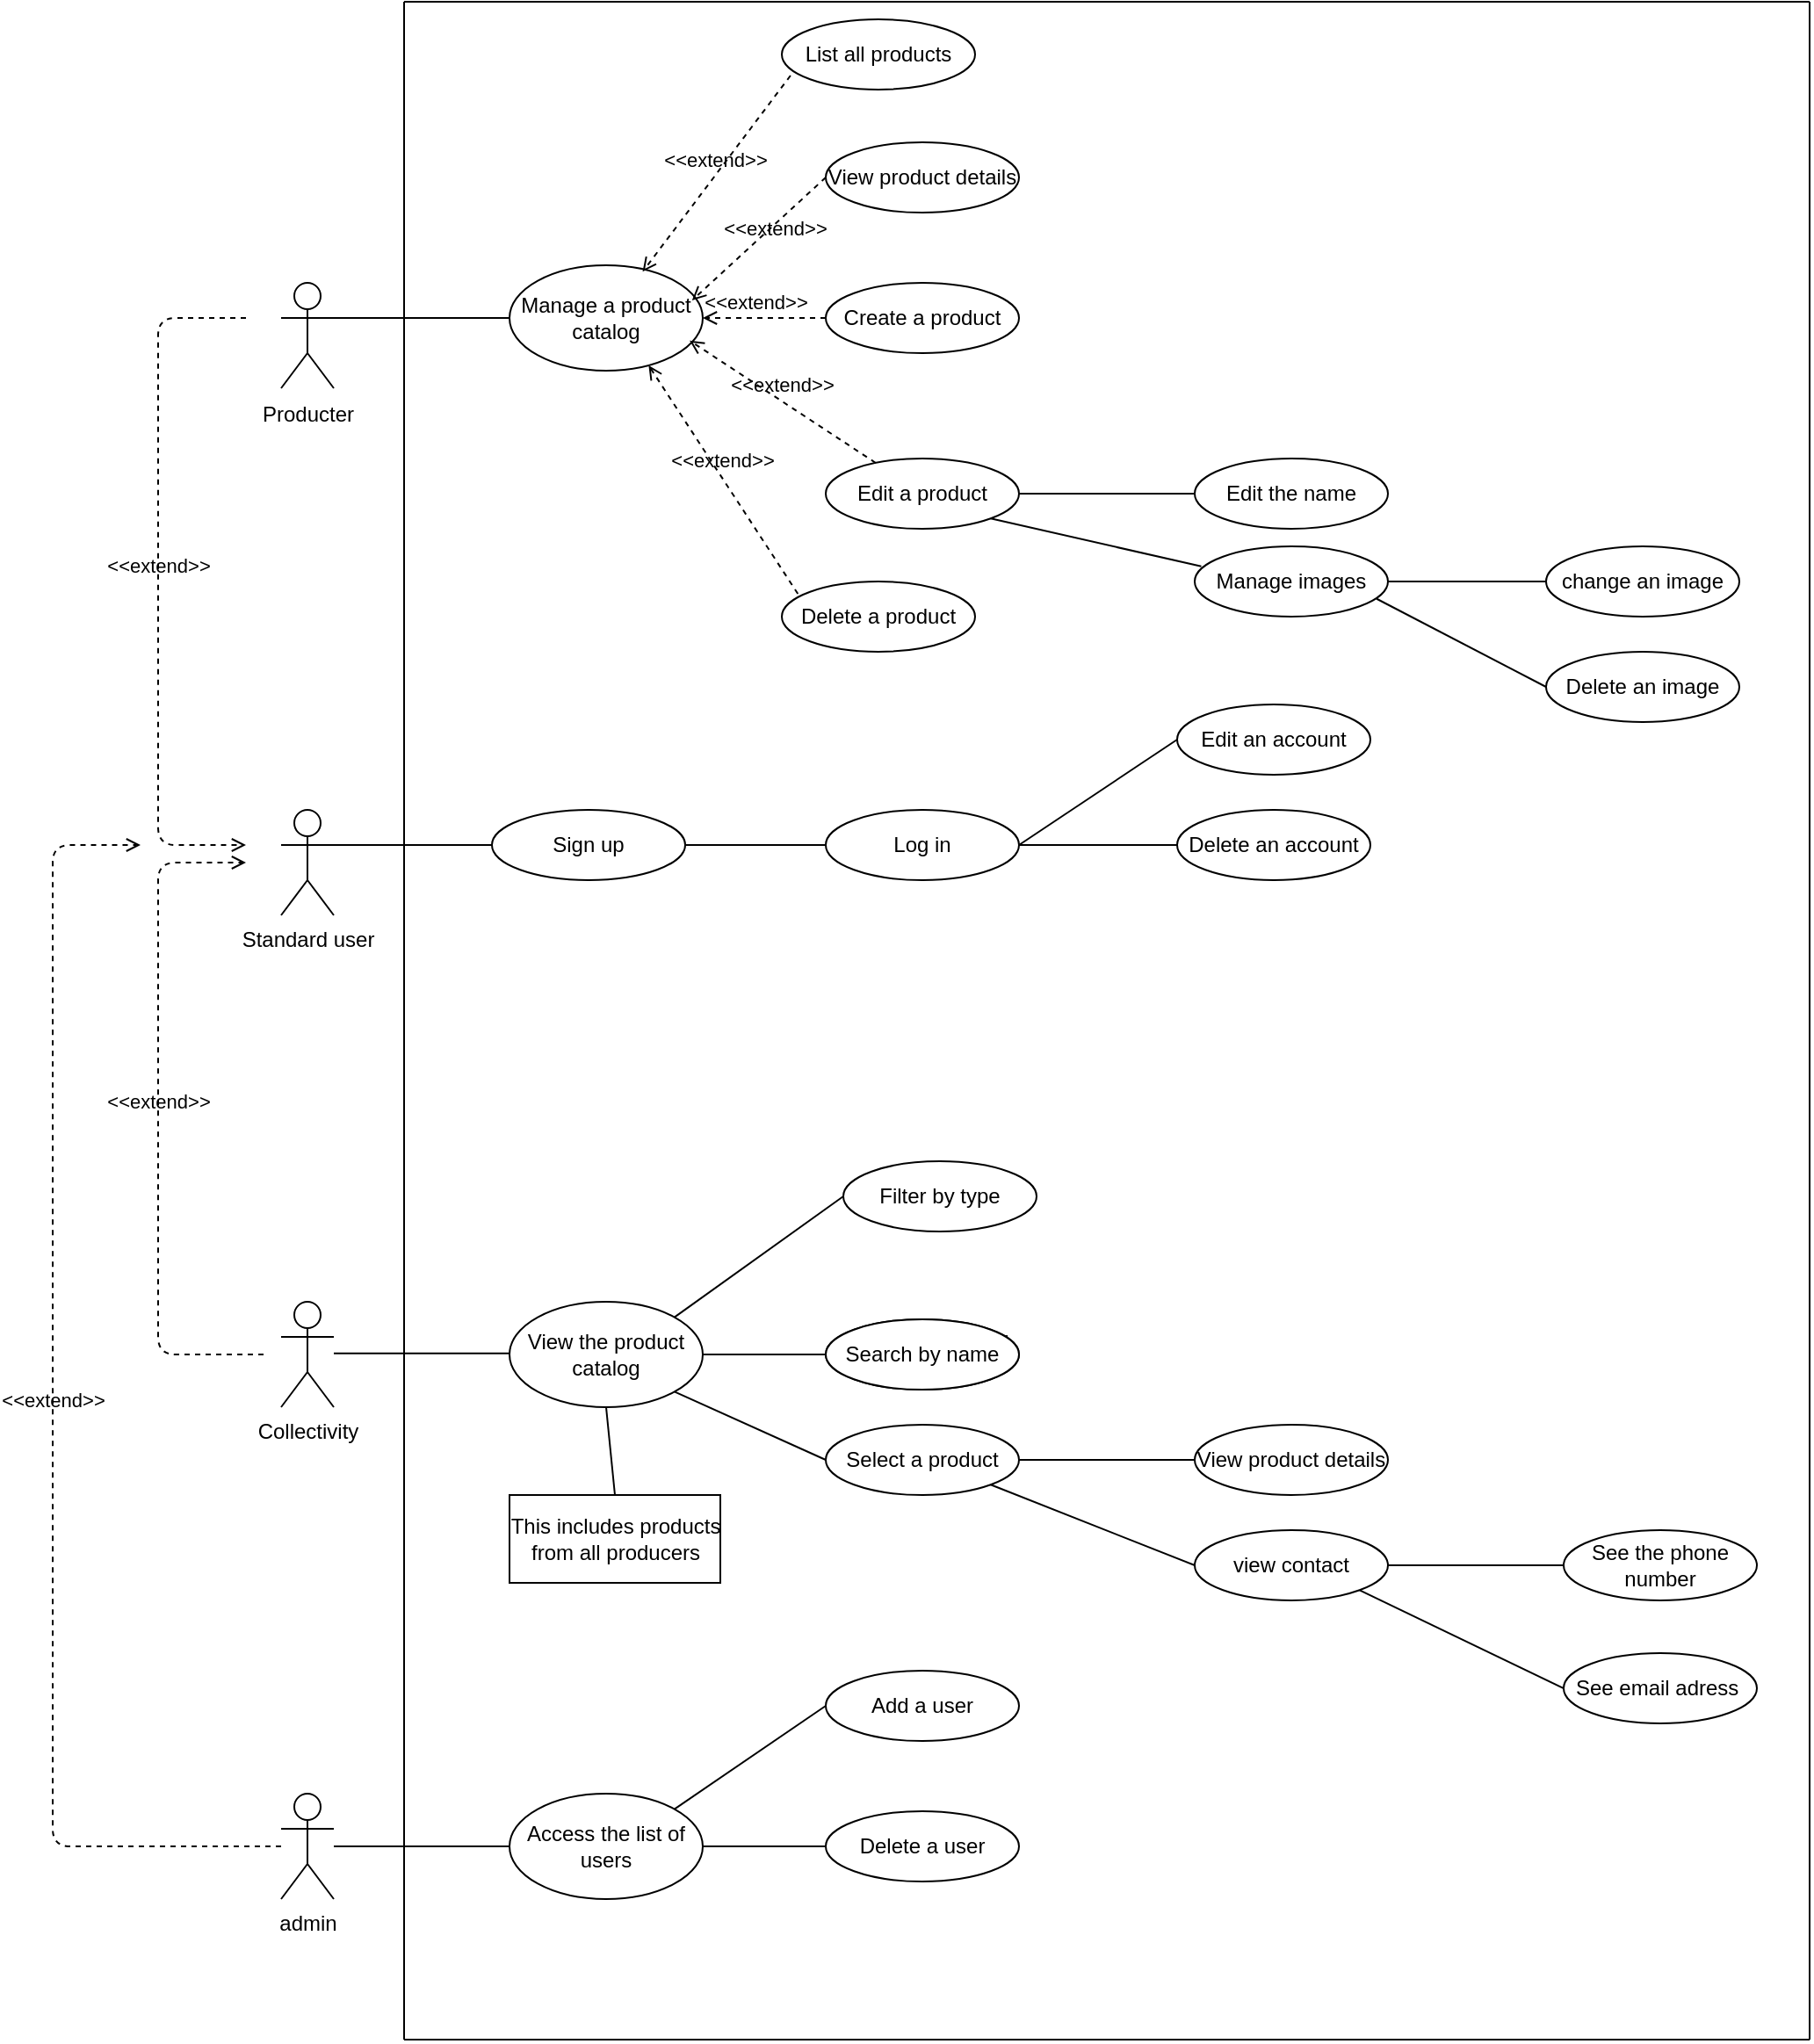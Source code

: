 <mxfile>
    <diagram id="OSmLDwIB5TuyYWbQwFw7" name="Page-1">
        <mxGraphModel dx="2625" dy="1763" grid="1" gridSize="10" guides="1" tooltips="1" connect="1" arrows="1" fold="1" page="1" pageScale="1" pageWidth="850" pageHeight="1100" math="0" shadow="0">
            <root>
                <mxCell id="0"/>
                <mxCell id="1" parent="0"/>
                <mxCell id="2" value="" style="shape=umlActor;verticalLabelPosition=bottom;verticalAlign=top;html=1;outlineConnect=0;" parent="1" vertex="1">
                    <mxGeometry x="-710" y="80" width="30" height="60" as="geometry"/>
                </mxCell>
                <mxCell id="3" value="Standard user" style="shape=umlActor;verticalLabelPosition=bottom;verticalAlign=top;html=1;outlineConnect=0;" parent="1" vertex="1">
                    <mxGeometry x="-710" y="380" width="30" height="60" as="geometry"/>
                </mxCell>
                <mxCell id="4" value="Collectivity" style="shape=umlActor;verticalLabelPosition=bottom;verticalAlign=top;html=1;outlineConnect=0;" parent="1" vertex="1">
                    <mxGeometry x="-710" y="660" width="30" height="60" as="geometry"/>
                </mxCell>
                <mxCell id="7" value="Producter" style="text;html=1;align=center;verticalAlign=middle;resizable=0;points=[];autosize=1;strokeColor=none;fillColor=none;" parent="1" vertex="1">
                    <mxGeometry x="-735" y="140" width="80" height="30" as="geometry"/>
                </mxCell>
                <mxCell id="19" value="" style="endArrow=none;html=1;exitX=1;exitY=0.333;exitDx=0;exitDy=0;exitPerimeter=0;" parent="1" source="3" edge="1">
                    <mxGeometry width="50" height="50" relative="1" as="geometry">
                        <mxPoint x="-480" y="330" as="sourcePoint"/>
                        <mxPoint x="-580.0" y="400" as="targetPoint"/>
                        <Array as="points">
                            <mxPoint x="-650" y="400"/>
                        </Array>
                    </mxGeometry>
                </mxCell>
                <mxCell id="22" value="" style="endArrow=none;html=1;exitX=1;exitY=0.333;exitDx=0;exitDy=0;exitPerimeter=0;" parent="1" source="2" edge="1">
                    <mxGeometry width="50" height="50" relative="1" as="geometry">
                        <mxPoint x="-480" y="330" as="sourcePoint"/>
                        <mxPoint x="-580" y="100" as="targetPoint"/>
                    </mxGeometry>
                </mxCell>
                <mxCell id="25" value="Manage a product catalog" style="ellipse;whiteSpace=wrap;html=1;" parent="1" vertex="1">
                    <mxGeometry x="-580" y="70" width="110" height="60" as="geometry"/>
                </mxCell>
                <mxCell id="26" value="View the product catalog" style="ellipse;whiteSpace=wrap;html=1;" parent="1" vertex="1">
                    <mxGeometry x="-580" y="660" width="110" height="60" as="geometry"/>
                </mxCell>
                <mxCell id="27" value="" style="endArrow=none;html=1;exitX=1;exitY=0.333;exitDx=0;exitDy=0;exitPerimeter=0;" parent="1" edge="1">
                    <mxGeometry width="50" height="50" relative="1" as="geometry">
                        <mxPoint x="-680" y="689.41" as="sourcePoint"/>
                        <mxPoint x="-580" y="689.41" as="targetPoint"/>
                    </mxGeometry>
                </mxCell>
                <mxCell id="30" value="List all products" style="ellipse;whiteSpace=wrap;html=1;" parent="1" vertex="1">
                    <mxGeometry x="-425" y="-70" width="110" height="40" as="geometry"/>
                </mxCell>
                <mxCell id="32" value="View product details" style="ellipse;whiteSpace=wrap;html=1;" parent="1" vertex="1">
                    <mxGeometry x="-400" width="110" height="40" as="geometry"/>
                </mxCell>
                <mxCell id="34" value="Create a product" style="ellipse;whiteSpace=wrap;html=1;" parent="1" vertex="1">
                    <mxGeometry x="-400" y="80" width="110" height="40" as="geometry"/>
                </mxCell>
                <mxCell id="36" value="Edit a product" style="ellipse;whiteSpace=wrap;html=1;" parent="1" vertex="1">
                    <mxGeometry x="-400" y="180" width="110" height="40" as="geometry"/>
                </mxCell>
                <mxCell id="38" value="Delete a product" style="ellipse;whiteSpace=wrap;html=1;" parent="1" vertex="1">
                    <mxGeometry x="-425" y="250" width="110" height="40" as="geometry"/>
                </mxCell>
                <mxCell id="40" value="" style="endArrow=none;html=1;entryX=0;entryY=0.5;entryDx=0;entryDy=0;" parent="1" source="36" target="41" edge="1">
                    <mxGeometry width="50" height="50" relative="1" as="geometry">
                        <mxPoint x="-300" y="180" as="sourcePoint"/>
                        <mxPoint x="-200" y="140" as="targetPoint"/>
                    </mxGeometry>
                </mxCell>
                <mxCell id="41" value="Edit the name" style="ellipse;whiteSpace=wrap;html=1;" parent="1" vertex="1">
                    <mxGeometry x="-190" y="180" width="110" height="40" as="geometry"/>
                </mxCell>
                <mxCell id="42" value="" style="endArrow=none;html=1;entryX=0.034;entryY=0.285;entryDx=0;entryDy=0;entryPerimeter=0;exitX=1;exitY=1;exitDx=0;exitDy=0;" parent="1" source="36" target="43" edge="1">
                    <mxGeometry width="50" height="50" relative="1" as="geometry">
                        <mxPoint x="-300" y="180" as="sourcePoint"/>
                        <mxPoint x="-220" y="200" as="targetPoint"/>
                    </mxGeometry>
                </mxCell>
                <mxCell id="43" value="Manage images" style="ellipse;whiteSpace=wrap;html=1;" parent="1" vertex="1">
                    <mxGeometry x="-190" y="230" width="110" height="40" as="geometry"/>
                </mxCell>
                <mxCell id="45" value="" style="endArrow=none;html=1;entryX=0;entryY=0.5;entryDx=0;entryDy=0;exitX=1;exitY=0.5;exitDx=0;exitDy=0;" parent="1" source="43" target="46" edge="1">
                    <mxGeometry width="50" height="50" relative="1" as="geometry">
                        <mxPoint x="-70" y="240" as="sourcePoint"/>
                        <mxPoint x="10" y="239" as="targetPoint"/>
                    </mxGeometry>
                </mxCell>
                <mxCell id="46" value="change an&amp;nbsp;&lt;span style=&quot;background-color: transparent;&quot;&gt;image&lt;/span&gt;" style="ellipse;whiteSpace=wrap;html=1;" parent="1" vertex="1">
                    <mxGeometry x="10" y="230" width="110" height="40" as="geometry"/>
                </mxCell>
                <mxCell id="47" value="" style="endArrow=none;html=1;exitX=0.942;exitY=0.747;exitDx=0;exitDy=0;exitPerimeter=0;entryX=0;entryY=0.5;entryDx=0;entryDy=0;" parent="1" source="43" target="48" edge="1">
                    <mxGeometry width="50" height="50" relative="1" as="geometry">
                        <mxPoint x="-70" y="250" as="sourcePoint"/>
                        <mxPoint x="10" y="290" as="targetPoint"/>
                    </mxGeometry>
                </mxCell>
                <mxCell id="48" value="Delete an image" style="ellipse;whiteSpace=wrap;html=1;" parent="1" vertex="1">
                    <mxGeometry x="10" y="290" width="110" height="40" as="geometry"/>
                </mxCell>
                <mxCell id="60" value="" style="endArrow=none;html=1;entryX=0;entryY=0.5;entryDx=0;entryDy=0;exitX=0;exitY=0.5;exitDx=0;exitDy=0;" parent="1" source="63" target="61" edge="1">
                    <mxGeometry width="50" height="50" relative="1" as="geometry">
                        <mxPoint x="-590" y="400" as="sourcePoint"/>
                        <mxPoint x="-400" y="350" as="targetPoint"/>
                    </mxGeometry>
                </mxCell>
                <mxCell id="62" value="" style="endArrow=none;html=1;entryX=0;entryY=0.5;entryDx=0;entryDy=0;startArrow=none;" parent="1" source="61" target="63" edge="1">
                    <mxGeometry width="50" height="50" relative="1" as="geometry">
                        <mxPoint x="-590" y="400" as="sourcePoint"/>
                        <mxPoint x="-400" y="400" as="targetPoint"/>
                    </mxGeometry>
                </mxCell>
                <mxCell id="63" value="Log in" style="ellipse;whiteSpace=wrap;html=1;" parent="1" vertex="1">
                    <mxGeometry x="-400" y="380" width="110" height="40" as="geometry"/>
                </mxCell>
                <mxCell id="64" value="" style="endArrow=none;html=1;exitX=1;exitY=0.5;exitDx=0;exitDy=0;entryX=0;entryY=0.5;entryDx=0;entryDy=0;" parent="1" source="63" target="65" edge="1">
                    <mxGeometry width="50" height="50" relative="1" as="geometry">
                        <mxPoint x="-496" y="425" as="sourcePoint"/>
                        <mxPoint x="-400" y="460" as="targetPoint"/>
                    </mxGeometry>
                </mxCell>
                <mxCell id="65" value="Edit an account" style="ellipse;whiteSpace=wrap;html=1;" parent="1" vertex="1">
                    <mxGeometry x="-200" y="320" width="110" height="40" as="geometry"/>
                </mxCell>
                <mxCell id="66" value="" style="endArrow=none;html=1;exitX=1;exitY=0.5;exitDx=0;exitDy=0;entryX=0;entryY=0.5;entryDx=0;entryDy=0;" parent="1" source="26" target="67" edge="1">
                    <mxGeometry width="50" height="50" relative="1" as="geometry">
                        <mxPoint x="-471.109" y="678.787" as="sourcePoint"/>
                        <mxPoint x="-400" y="690" as="targetPoint"/>
                        <Array as="points">
                            <mxPoint x="-440" y="690"/>
                        </Array>
                    </mxGeometry>
                </mxCell>
                <mxCell id="67" value="List the products" style="ellipse;whiteSpace=wrap;html=1;" parent="1" vertex="1">
                    <mxGeometry x="-400" y="670" width="110" height="40" as="geometry"/>
                </mxCell>
                <mxCell id="69" value="" style="endArrow=none;html=1;entryX=0;entryY=0.5;entryDx=0;entryDy=0;exitX=1;exitY=1;exitDx=0;exitDy=0;" parent="1" source="26" target="70" edge="1">
                    <mxGeometry width="50" height="50" relative="1" as="geometry">
                        <mxPoint x="-481" y="710" as="sourcePoint"/>
                        <mxPoint x="-410" y="740" as="targetPoint"/>
                    </mxGeometry>
                </mxCell>
                <mxCell id="70" value="Select a product" style="ellipse;whiteSpace=wrap;html=1;" parent="1" vertex="1">
                    <mxGeometry x="-400" y="730" width="110" height="40" as="geometry"/>
                </mxCell>
                <mxCell id="72" value="" style="endArrow=none;html=1;exitX=0.941;exitY=0.236;exitDx=0;exitDy=0;exitPerimeter=0;entryX=0;entryY=0.5;entryDx=0;entryDy=0;" parent="1" source="67" target="73" edge="1">
                    <mxGeometry width="50" height="50" relative="1" as="geometry">
                        <mxPoint x="-289.999" y="681.213" as="sourcePoint"/>
                        <mxPoint x="-190" y="630" as="targetPoint"/>
                    </mxGeometry>
                </mxCell>
                <mxCell id="73" value="Search by name" style="ellipse;whiteSpace=wrap;html=1;" parent="1" vertex="1">
                    <mxGeometry x="-400" y="670" width="110" height="40" as="geometry"/>
                </mxCell>
                <mxCell id="74" value="" style="endArrow=none;html=1;entryX=0;entryY=0.5;entryDx=0;entryDy=0;exitX=1;exitY=0;exitDx=0;exitDy=0;" parent="1" source="26" target="75" edge="1">
                    <mxGeometry width="50" height="50" relative="1" as="geometry">
                        <mxPoint x="-270" y="690" as="sourcePoint"/>
                        <mxPoint x="-190" y="689" as="targetPoint"/>
                    </mxGeometry>
                </mxCell>
                <mxCell id="75" value="Filter by type" style="ellipse;whiteSpace=wrap;html=1;" parent="1" vertex="1">
                    <mxGeometry x="-390" y="580" width="110" height="40" as="geometry"/>
                </mxCell>
                <mxCell id="76" value="" style="endArrow=none;html=1;entryX=0;entryY=0.5;entryDx=0;entryDy=0;exitX=1;exitY=0.5;exitDx=0;exitDy=0;" parent="1" source="70" target="77" edge="1">
                    <mxGeometry width="50" height="50" relative="1" as="geometry">
                        <mxPoint x="-270" y="750" as="sourcePoint"/>
                        <mxPoint x="-190" y="750" as="targetPoint"/>
                    </mxGeometry>
                </mxCell>
                <mxCell id="77" value="View product details" style="ellipse;whiteSpace=wrap;html=1;" parent="1" vertex="1">
                    <mxGeometry x="-190" y="730" width="110" height="40" as="geometry"/>
                </mxCell>
                <mxCell id="78" value="" style="endArrow=none;html=1;exitX=1;exitY=1;exitDx=0;exitDy=0;entryX=0;entryY=0.5;entryDx=0;entryDy=0;" parent="1" source="70" target="79" edge="1">
                    <mxGeometry width="50" height="50" relative="1" as="geometry">
                        <mxPoint x="-290" y="769" as="sourcePoint"/>
                        <mxPoint x="-190" y="800" as="targetPoint"/>
                    </mxGeometry>
                </mxCell>
                <mxCell id="79" value="view contact" style="ellipse;whiteSpace=wrap;html=1;" parent="1" vertex="1">
                    <mxGeometry x="-190" y="790" width="110" height="40" as="geometry"/>
                </mxCell>
                <mxCell id="80" value="" style="endArrow=none;html=1;entryX=0;entryY=0.5;entryDx=0;entryDy=0;" parent="1" source="79" target="81" edge="1">
                    <mxGeometry width="50" height="50" relative="1" as="geometry">
                        <mxPoint x="-80" y="809.41" as="sourcePoint"/>
                        <mxPoint x="20" y="809.41" as="targetPoint"/>
                    </mxGeometry>
                </mxCell>
                <mxCell id="81" value="See the phone number" style="ellipse;whiteSpace=wrap;html=1;" parent="1" vertex="1">
                    <mxGeometry x="20" y="790" width="110" height="40" as="geometry"/>
                </mxCell>
                <mxCell id="82" value="" style="endArrow=none;html=1;exitX=1;exitY=1;exitDx=0;exitDy=0;entryX=0;entryY=0.5;entryDx=0;entryDy=0;" parent="1" source="79" target="83" edge="1">
                    <mxGeometry width="50" height="50" relative="1" as="geometry">
                        <mxPoint x="-70" y="820" as="sourcePoint"/>
                        <mxPoint x="20" y="880" as="targetPoint"/>
                    </mxGeometry>
                </mxCell>
                <mxCell id="83" value="See email adress&amp;nbsp;" style="ellipse;whiteSpace=wrap;html=1;" parent="1" vertex="1">
                    <mxGeometry x="20" y="860" width="110" height="40" as="geometry"/>
                </mxCell>
                <mxCell id="85" value="admin" style="shape=umlActor;verticalLabelPosition=bottom;verticalAlign=top;html=1;outlineConnect=0;" parent="1" vertex="1">
                    <mxGeometry x="-710" y="940" width="30" height="60" as="geometry"/>
                </mxCell>
                <mxCell id="86" value="&amp;lt;&amp;lt;extend&amp;gt;&amp;gt;" style="html=1;verticalAlign=bottom;labelBackgroundColor=none;endArrow=open;endFill=0;dashed=1;" parent="1" source="85" edge="1">
                    <mxGeometry width="160" relative="1" as="geometry">
                        <mxPoint x="-710" y="980" as="sourcePoint"/>
                        <mxPoint x="-790" y="400" as="targetPoint"/>
                        <Array as="points">
                            <mxPoint x="-840" y="970"/>
                            <mxPoint x="-840" y="400"/>
                        </Array>
                    </mxGeometry>
                </mxCell>
                <mxCell id="90" value="&amp;lt;&amp;lt;extend&amp;gt;&amp;gt;" style="html=1;verticalAlign=bottom;labelBackgroundColor=none;endArrow=open;endFill=0;dashed=1;" parent="1" edge="1">
                    <mxGeometry width="160" relative="1" as="geometry">
                        <mxPoint x="-720" y="690" as="sourcePoint"/>
                        <mxPoint x="-730" y="410" as="targetPoint"/>
                        <Array as="points">
                            <mxPoint x="-780" y="690"/>
                            <mxPoint x="-780" y="410"/>
                        </Array>
                    </mxGeometry>
                </mxCell>
                <mxCell id="91" value="&amp;lt;&amp;lt;extend&amp;gt;&amp;gt;" style="html=1;verticalAlign=bottom;labelBackgroundColor=none;endArrow=open;endFill=0;dashed=1;" parent="1" edge="1">
                    <mxGeometry width="160" relative="1" as="geometry">
                        <mxPoint x="-730" y="100" as="sourcePoint"/>
                        <mxPoint x="-730" y="400" as="targetPoint"/>
                        <Array as="points">
                            <mxPoint x="-780" y="100"/>
                            <mxPoint x="-780" y="400"/>
                        </Array>
                    </mxGeometry>
                </mxCell>
                <mxCell id="92" value="This includes products &lt;br&gt;from all producers" style="html=1;" parent="1" vertex="1">
                    <mxGeometry x="-580" y="770" width="120" height="50" as="geometry"/>
                </mxCell>
                <mxCell id="94" value="" style="endArrow=none;html=1;exitX=0.5;exitY=0;exitDx=0;exitDy=0;entryX=0.5;entryY=1;entryDx=0;entryDy=0;" parent="1" source="92" target="26" edge="1">
                    <mxGeometry width="50" height="50" relative="1" as="geometry">
                        <mxPoint x="-450" y="910" as="sourcePoint"/>
                        <mxPoint x="-400" y="860" as="targetPoint"/>
                    </mxGeometry>
                </mxCell>
                <mxCell id="95" value="Access the list of users" style="ellipse;whiteSpace=wrap;html=1;" parent="1" vertex="1">
                    <mxGeometry x="-580" y="940" width="110" height="60" as="geometry"/>
                </mxCell>
                <mxCell id="96" value="" style="endArrow=none;html=1;entryX=0;entryY=0.5;entryDx=0;entryDy=0;" parent="1" source="85" target="95" edge="1">
                    <mxGeometry width="50" height="50" relative="1" as="geometry">
                        <mxPoint x="-680" y="980" as="sourcePoint"/>
                        <mxPoint x="-570" y="980" as="targetPoint"/>
                        <Array as="points">
                            <mxPoint x="-620" y="970"/>
                        </Array>
                    </mxGeometry>
                </mxCell>
                <mxCell id="97" value="Add a user" style="ellipse;whiteSpace=wrap;html=1;" parent="1" vertex="1">
                    <mxGeometry x="-400" y="870" width="110" height="40" as="geometry"/>
                </mxCell>
                <mxCell id="98" value="" style="endArrow=none;html=1;entryX=0;entryY=0.5;entryDx=0;entryDy=0;exitX=1;exitY=0;exitDx=0;exitDy=0;" parent="1" source="95" target="97" edge="1">
                    <mxGeometry width="50" height="50" relative="1" as="geometry">
                        <mxPoint x="-480.0" y="950" as="sourcePoint"/>
                        <mxPoint x="-400" y="860" as="targetPoint"/>
                    </mxGeometry>
                </mxCell>
                <mxCell id="99" value="Delete a user" style="ellipse;whiteSpace=wrap;html=1;" parent="1" vertex="1">
                    <mxGeometry x="-400" y="950" width="110" height="40" as="geometry"/>
                </mxCell>
                <mxCell id="100" value="" style="endArrow=none;html=1;entryX=0;entryY=0.5;entryDx=0;entryDy=0;" parent="1" target="99" edge="1">
                    <mxGeometry width="50" height="50" relative="1" as="geometry">
                        <mxPoint x="-470" y="970" as="sourcePoint"/>
                        <mxPoint x="-390.0" y="900" as="targetPoint"/>
                    </mxGeometry>
                </mxCell>
                <mxCell id="101" value="" style="endArrow=none;html=1;entryX=0;entryY=0.5;entryDx=0;entryDy=0;" parent="1" target="61" edge="1">
                    <mxGeometry width="50" height="50" relative="1" as="geometry">
                        <mxPoint x="-590" y="400" as="sourcePoint"/>
                        <mxPoint x="-400.0" y="400" as="targetPoint"/>
                    </mxGeometry>
                </mxCell>
                <mxCell id="61" value="Sign up" style="ellipse;whiteSpace=wrap;html=1;" parent="1" vertex="1">
                    <mxGeometry x="-590" y="380" width="110" height="40" as="geometry"/>
                </mxCell>
                <mxCell id="102" value="Delete an account" style="ellipse;whiteSpace=wrap;html=1;" parent="1" vertex="1">
                    <mxGeometry x="-200" y="380" width="110" height="40" as="geometry"/>
                </mxCell>
                <mxCell id="103" value="" style="endArrow=none;html=1;exitX=1;exitY=0.5;exitDx=0;exitDy=0;entryX=0;entryY=0.5;entryDx=0;entryDy=0;" parent="1" source="63" target="102" edge="1">
                    <mxGeometry width="50" height="50" relative="1" as="geometry">
                        <mxPoint x="-280.0" y="410" as="sourcePoint"/>
                        <mxPoint x="-190.0" y="350" as="targetPoint"/>
                    </mxGeometry>
                </mxCell>
                <mxCell id="107" value="" style="endArrow=none;html=1;" parent="1" edge="1">
                    <mxGeometry width="50" height="50" relative="1" as="geometry">
                        <mxPoint x="-640" y="1080" as="sourcePoint"/>
                        <mxPoint x="-640" y="-80" as="targetPoint"/>
                    </mxGeometry>
                </mxCell>
                <mxCell id="109" value="" style="endArrow=none;html=1;" parent="1" edge="1">
                    <mxGeometry width="50" height="50" relative="1" as="geometry">
                        <mxPoint x="-640" y="1080" as="sourcePoint"/>
                        <mxPoint x="160" y="1080" as="targetPoint"/>
                    </mxGeometry>
                </mxCell>
                <mxCell id="111" value="" style="endArrow=none;html=1;" parent="1" edge="1">
                    <mxGeometry width="50" height="50" relative="1" as="geometry">
                        <mxPoint x="-640" y="-80" as="sourcePoint"/>
                        <mxPoint x="160" y="-80" as="targetPoint"/>
                    </mxGeometry>
                </mxCell>
                <mxCell id="113" value="" style="endArrow=none;html=1;" parent="1" edge="1">
                    <mxGeometry width="50" height="50" relative="1" as="geometry">
                        <mxPoint x="160" y="1080" as="sourcePoint"/>
                        <mxPoint x="160" y="-80" as="targetPoint"/>
                    </mxGeometry>
                </mxCell>
                <mxCell id="114" value="&amp;lt;&amp;lt;extend&amp;gt;&amp;gt;" style="html=1;verticalAlign=bottom;labelBackgroundColor=none;endArrow=open;endFill=0;dashed=1;exitX=0.045;exitY=0.8;exitDx=0;exitDy=0;entryX=0.689;entryY=0.061;entryDx=0;entryDy=0;exitPerimeter=0;entryPerimeter=0;" edge="1" parent="1" source="30" target="25">
                    <mxGeometry x="0.021" width="160" relative="1" as="geometry">
                        <mxPoint x="-400" y="-18.79" as="sourcePoint"/>
                        <mxPoint x="-486.109" y="79.997" as="targetPoint"/>
                        <Array as="points"/>
                        <mxPoint as="offset"/>
                    </mxGeometry>
                </mxCell>
                <mxCell id="115" value="&amp;lt;&amp;lt;extend&amp;gt;&amp;gt;" style="html=1;verticalAlign=bottom;labelBackgroundColor=none;endArrow=open;endFill=0;dashed=1;exitX=0;exitY=0.5;exitDx=0;exitDy=0;entryX=1;entryY=0;entryDx=0;entryDy=0;" edge="1" parent="1" source="32">
                    <mxGeometry x="-0.087" y="9" width="160" relative="1" as="geometry">
                        <mxPoint x="-390" y="-8.79" as="sourcePoint"/>
                        <mxPoint x="-476.109" y="89.997" as="targetPoint"/>
                        <Array as="points"/>
                        <mxPoint as="offset"/>
                    </mxGeometry>
                </mxCell>
                <mxCell id="116" value="&amp;lt;&amp;lt;extend&amp;gt;&amp;gt;" style="html=1;verticalAlign=bottom;labelBackgroundColor=none;endArrow=open;endFill=0;dashed=1;exitX=0;exitY=0.5;exitDx=0;exitDy=0;entryX=1;entryY=0.5;entryDx=0;entryDy=0;" edge="1" parent="1" source="34" target="25">
                    <mxGeometry x="0.143" width="160" relative="1" as="geometry">
                        <mxPoint x="-380" y="1.21" as="sourcePoint"/>
                        <mxPoint x="-450" y="100" as="targetPoint"/>
                        <Array as="points">
                            <mxPoint x="-430" y="100"/>
                        </Array>
                        <mxPoint as="offset"/>
                    </mxGeometry>
                </mxCell>
                <mxCell id="117" value="&amp;lt;&amp;lt;extend&amp;gt;&amp;gt;" style="html=1;verticalAlign=bottom;labelBackgroundColor=none;endArrow=open;endFill=0;dashed=1;entryX=0.932;entryY=0.714;entryDx=0;entryDy=0;entryPerimeter=0;" edge="1" parent="1" source="36" target="25">
                    <mxGeometry x="0.021" width="160" relative="1" as="geometry">
                        <mxPoint x="-370" y="11.21" as="sourcePoint"/>
                        <mxPoint x="-456.109" y="109.997" as="targetPoint"/>
                        <Array as="points"/>
                        <mxPoint as="offset"/>
                    </mxGeometry>
                </mxCell>
                <mxCell id="118" value="&amp;lt;&amp;lt;extend&amp;gt;&amp;gt;" style="html=1;verticalAlign=bottom;labelBackgroundColor=none;endArrow=open;endFill=0;dashed=1;entryX=0.72;entryY=0.95;entryDx=0;entryDy=0;entryPerimeter=0;exitX=0.083;exitY=0.175;exitDx=0;exitDy=0;exitPerimeter=0;" edge="1" parent="1" source="38" target="25">
                    <mxGeometry x="0.021" width="160" relative="1" as="geometry">
                        <mxPoint x="-426" y="265" as="sourcePoint"/>
                        <mxPoint x="-446.109" y="119.997" as="targetPoint"/>
                        <Array as="points"/>
                        <mxPoint as="offset"/>
                    </mxGeometry>
                </mxCell>
            </root>
        </mxGraphModel>
    </diagram>
</mxfile>